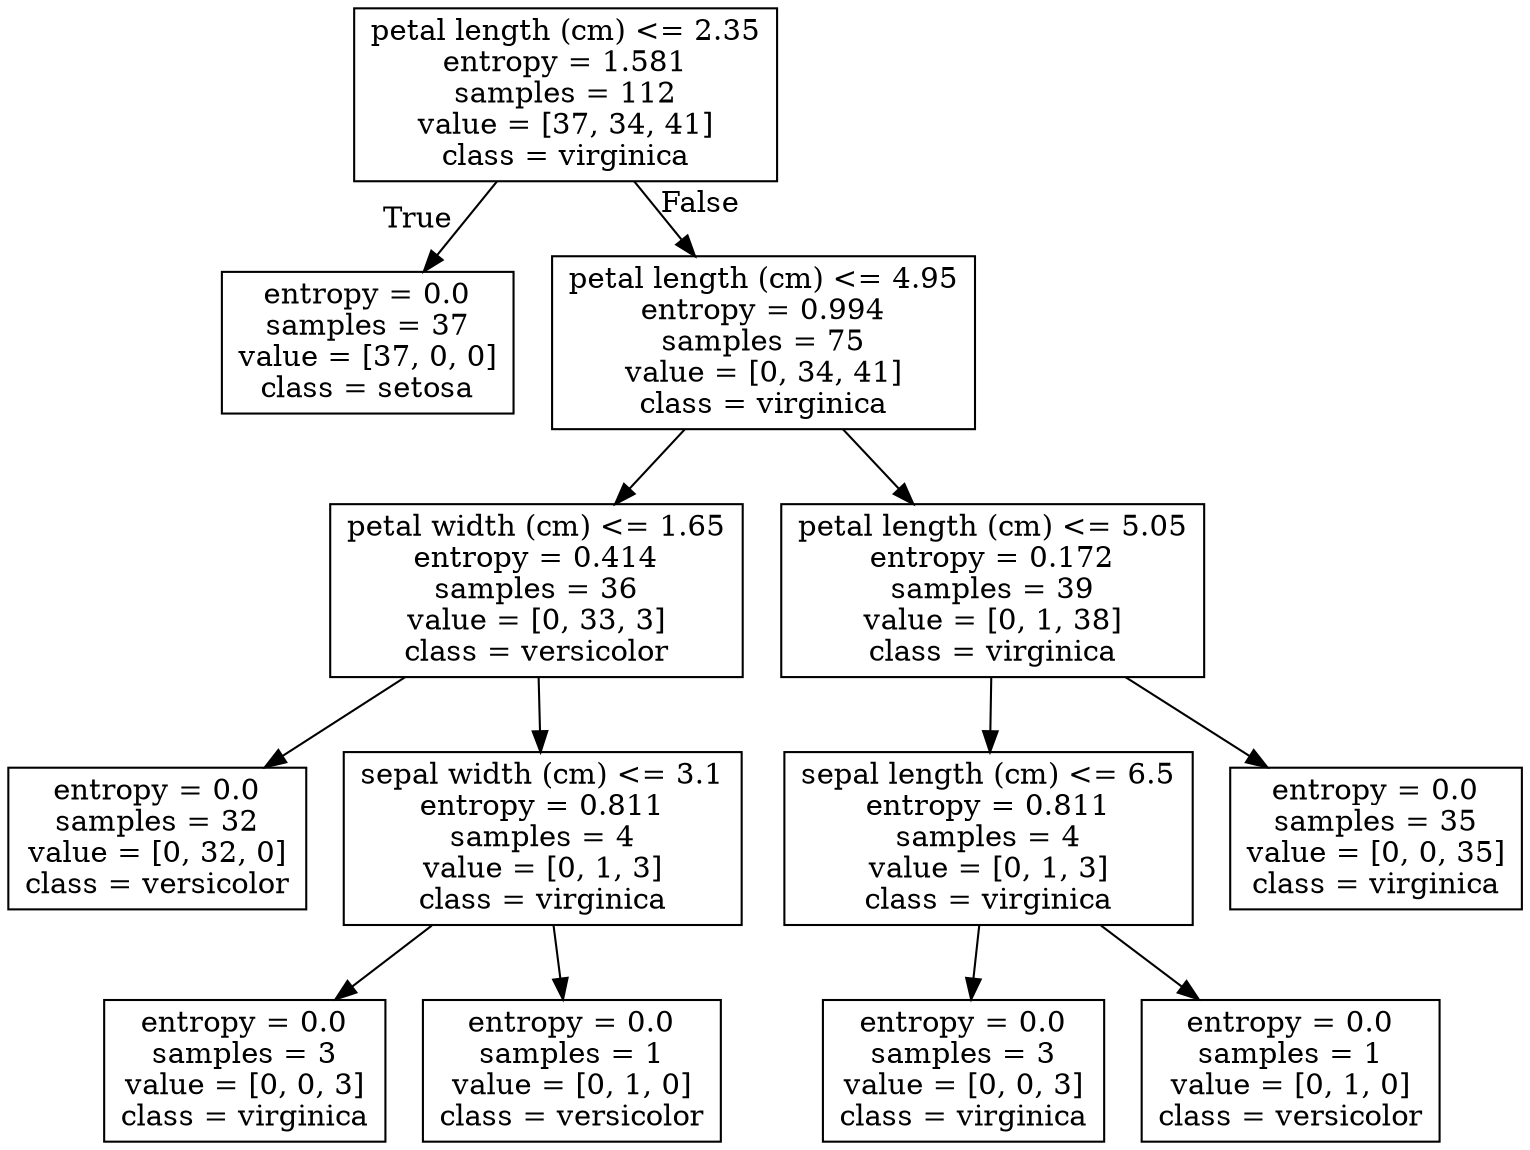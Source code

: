 digraph Tree {
	graph [bb="0,0,586.31,520"];
	node [label="\N",
		shape=box
	];
	0	 [height=1.0833,
		label="petal length (cm) <= 2.35\nentropy = 1.581\nsamples = 112\nvalue = [37, 34, 41]\nclass = virginica",
		pos="215.04,481",
		width=2.2072];
	1	 [height=0.88889,
		label="entropy = 0.0\nsamples = 37\nvalue = [37, 0, 0]\nclass = setosa",
		pos="138.04,367",
		width=1.563];
	0 -> 1	 [head_lp="154.81,423.59",
		headlabel=True,
		labelangle=45,
		labeldistance=2.5,
		pos="e,159.36,399.01 188.76,441.77 181.12,430.66 172.77,418.51 165.09,407.33"];
	2	 [height=1.0833,
		label="petal length (cm) <= 4.95\nentropy = 0.994\nsamples = 75\nvalue = [0, 34, 41]\nclass = virginica",
		pos="292.04,367",
		width=2.2072];
	0 -> 2	 [head_lp="270.43,430.64",
		headlabel=False,
		labelangle=-45,
		labeldistance=2.5,
		pos="e,265.88,406.06 241.33,441.77 247.4,432.94 253.92,423.45 260.2,414.32"];
	3	 [height=1.0833,
		label="petal width (cm) <= 1.65\nentropy = 0.414\nsamples = 36\nvalue = [0, 33, 3]\nclass = versicolor",
		pos="205.04,253",
		width=2.1641];
	2 -> 3	 [pos="e,234.61,292.06 262.35,327.77 255.42,318.85 247.97,309.26 240.81,300.04"];
	8	 [height=1.0833,
		label="petal length (cm) <= 5.05\nentropy = 0.172\nsamples = 39\nvalue = [0, 1, 38]\nclass = virginica",
		pos="380.04,253",
		width=2.2072];
	2 -> 8	 [pos="e,350.14,292.06 322.08,327.77 329.09,318.85 336.63,309.26 343.87,300.04"];
	4	 [height=0.88889,
		label="entropy = 0.0\nsamples = 32\nvalue = [0, 32, 0]\nclass = versicolor",
		pos="57.044,139",
		width=1.5846];
	3 -> 4	 [pos="e,98.022,171.01 154.53,213.77 138.84,201.9 121.58,188.84 106,177.05"];
	5	 [height=1.0833,
		label="sepal width (cm) <= 3.1\nentropy = 0.811\nsamples = 4\nvalue = [0, 1, 3]\nclass = virginica",
		pos="207.04,139",
		width=2.0885];
	3 -> 5	 [pos="e,206.36,178.06 205.73,213.77 205.87,205.57 206.03,196.8 206.18,188.28"];
	6	 [height=0.88889,
		label="entropy = 0.0\nsamples = 3\nvalue = [0, 0, 3]\nclass = virginica",
		pos="89.044,32",
		width=1.4948];
	5 -> 6	 [pos="e,124.01,64.117 164.11,99.796 153.5,90.359 142.15,80.255 131.56,70.836"];
	7	 [height=0.88889,
		label="entropy = 0.0\nsamples = 1\nvalue = [0, 1, 0]\nclass = versicolor",
		pos="218.04,32",
		width=1.5846];
	5 -> 7	 [pos="e,214.78,64.117 211.05,99.796 211.92,91.458 212.85,82.6 213.73,74.153"];
	9	 [height=1.0833,
		label="sepal length (cm) <= 6.5\nentropy = 0.811\nsamples = 4\nvalue = [0, 1, 3]\nclass = virginica",
		pos="379.04,139",
		width=2.1316];
	8 -> 9	 [pos="e,379.38,178.06 379.7,213.77 379.63,205.57 379.55,196.8 379.48,188.28"];
	12	 [height=0.88889,
		label="entropy = 0.0\nsamples = 35\nvalue = [0, 0, 35]\nclass = virginica",
		pos="530.04,139",
		width=1.563];
	8 -> 12	 [pos="e,488.51,171.01 431.25,213.77 447.15,201.9 464.64,188.84 480.43,177.05"];
	10	 [height=0.88889,
		label="entropy = 0.0\nsamples = 3\nvalue = [0, 0, 3]\nclass = virginica",
		pos="368.04,32",
		width=1.4948];
	9 -> 10	 [pos="e,371.3,64.117 375.04,99.796 374.17,91.458 373.24,82.6 372.36,74.153"];
	11	 [height=0.88889,
		label="entropy = 0.0\nsamples = 1\nvalue = [0, 1, 0]\nclass = versicolor",
		pos="497.04,32",
		width=1.5846];
	9 -> 11	 [pos="e,462.07,64.117 421.98,99.796 432.58,90.359 443.94,80.255 454.52,70.836"];
}
